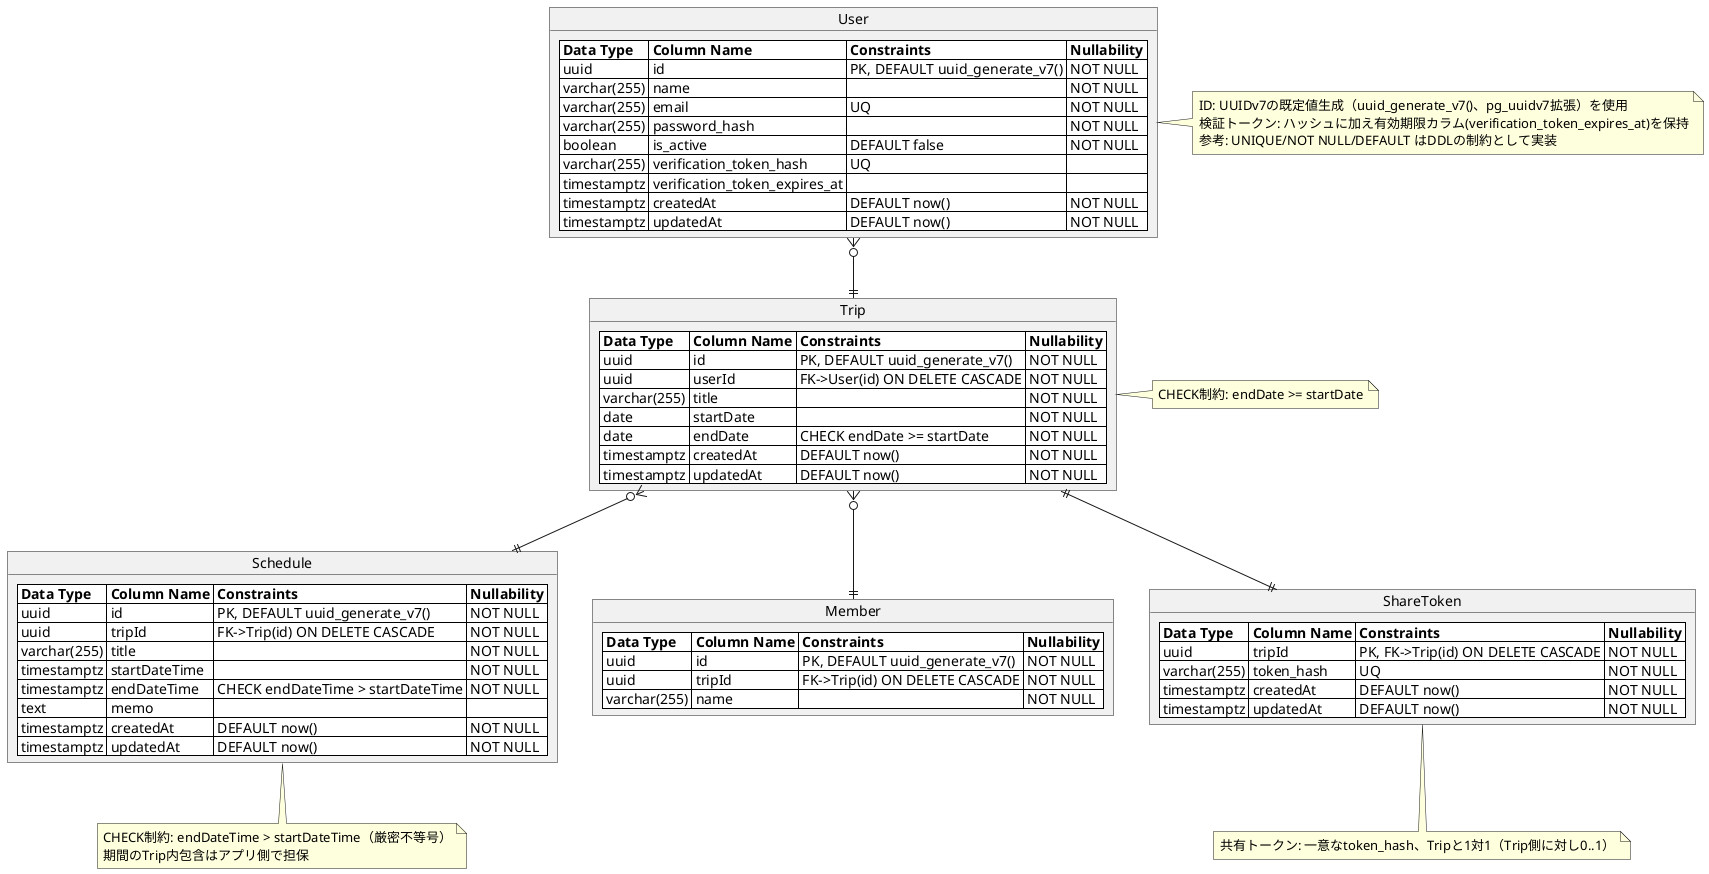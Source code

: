 @startuml

' ========== Entities ==========
object User {
<#white>| <b>Data Type</b> | <b>Column Name</b> | <b>Constraints</b> | <b>Nullability</b> |
<#white>| uuid | id | PK, DEFAULT uuid_generate_v7() | NOT NULL |
<#white>| varchar(255) | name | | NOT NULL |
<#white>| varchar(255) | email | UQ | NOT NULL |
<#white>| varchar(255) | password_hash | | NOT NULL |
<#white>| boolean | is_active | DEFAULT false | NOT NULL |
<#white>| varchar(255) | verification_token_hash | UQ | |
<#white>| timestamptz | verification_token_expires_at | | |
<#white>| timestamptz | createdAt | DEFAULT now() | NOT NULL |
<#white>| timestamptz | updatedAt | DEFAULT now() | NOT NULL |
}
note right of User
ID: UUIDv7の既定値生成（uuid_generate_v7()、pg_uuidv7拡張）を使用
検証トークン: ハッシュに加え有効期限カラム(verification_token_expires_at)を保持
参考: UNIQUE/NOT NULL/DEFAULT はDDLの制約として実装
end note

object Trip {
<#white>| <b>Data Type</b> | <b>Column Name</b> | <b>Constraints</b> | <b>Nullability</b> |
<#white>| uuid | id | PK, DEFAULT uuid_generate_v7() | NOT NULL |
<#white>| uuid | userId | FK->User(id) ON DELETE CASCADE | NOT NULL |
<#white>| varchar(255) | title | | NOT NULL |
<#white>| date | startDate | | NOT NULL |
<#white>| date | endDate | CHECK endDate >= startDate | NOT NULL |
<#white>| timestamptz | createdAt | DEFAULT now() | NOT NULL |
<#white>| timestamptz | updatedAt | DEFAULT now() | NOT NULL |
}
note right of Trip
CHECK制約: endDate >= startDate
end note

object Schedule {
<#white>| <b>Data Type</b> | <b>Column Name</b> | <b>Constraints</b> | <b>Nullability</b> |
<#white>| uuid | id | PK, DEFAULT uuid_generate_v7() | NOT NULL |
<#white>| uuid | tripId | FK->Trip(id) ON DELETE CASCADE | NOT NULL |
<#white>| varchar(255) | title | | NOT NULL |
<#white>| timestamptz | startDateTime | | NOT NULL |
<#white>| timestamptz | endDateTime | CHECK endDateTime > startDateTime | NOT NULL |
<#white>| text | memo | | |
<#white>| timestamptz | createdAt | DEFAULT now() | NOT NULL |
<#white>| timestamptz | updatedAt | DEFAULT now() | NOT NULL |
}
note bottom of Schedule
CHECK制約: endDateTime > startDateTime（厳密不等号）
期間のTrip内包含はアプリ側で担保
end note

object Member {
<#white>| <b>Data Type</b> | <b>Column Name</b> | <b>Constraints</b> | <b>Nullability</b> |
<#white>| uuid | id | PK, DEFAULT uuid_generate_v7() | NOT NULL |
<#white>| uuid | tripId | FK->Trip(id) ON DELETE CASCADE | NOT NULL |
<#white>| varchar(255) | name | | NOT NULL |
}

object ShareToken {
<#white>| <b>Data Type</b> | <b>Column Name</b> | <b>Constraints</b> | <b>Nullability</b> |
<#white>| uuid | tripId | PK, FK->Trip(id) ON DELETE CASCADE | NOT NULL |
<#white>| varchar(255) | token_hash | UQ | NOT NULL |
<#white>| timestamptz | createdAt | DEFAULT now() | NOT NULL |
<#white>| timestamptz | updatedAt | DEFAULT now() | NOT NULL |
}
note bottom of ShareToken
共有トークン: 一意なtoken_hash、Tripと1対1（Trip側に対し0..1）
end note

' ========== Relationships (cardinality) ==========
' Aggregation style + cardinalities per PlantUML
User }o--|| Trip
Trip }o--|| Schedule
Trip }o--|| Member
Trip ||--|| ShareToken

@enduml